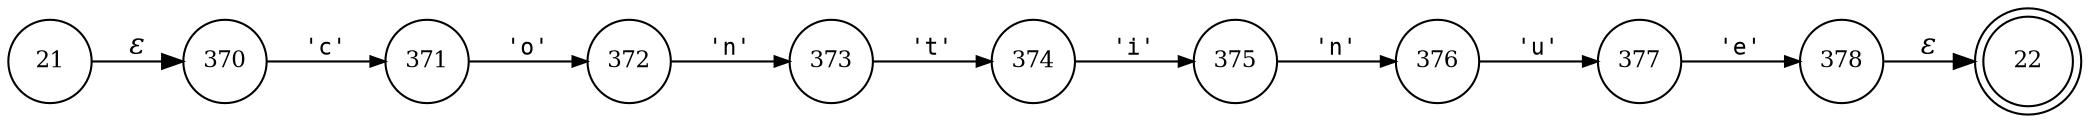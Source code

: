digraph ATN {
rankdir=LR;
s22[fontsize=11, label="22", shape=doublecircle, fixedsize=true, width=.6];
s370[fontsize=11,label="370", shape=circle, fixedsize=true, width=.55, peripheries=1];
s371[fontsize=11,label="371", shape=circle, fixedsize=true, width=.55, peripheries=1];
s372[fontsize=11,label="372", shape=circle, fixedsize=true, width=.55, peripheries=1];
s21[fontsize=11,label="21", shape=circle, fixedsize=true, width=.55, peripheries=1];
s373[fontsize=11,label="373", shape=circle, fixedsize=true, width=.55, peripheries=1];
s374[fontsize=11,label="374", shape=circle, fixedsize=true, width=.55, peripheries=1];
s375[fontsize=11,label="375", shape=circle, fixedsize=true, width=.55, peripheries=1];
s376[fontsize=11,label="376", shape=circle, fixedsize=true, width=.55, peripheries=1];
s377[fontsize=11,label="377", shape=circle, fixedsize=true, width=.55, peripheries=1];
s378[fontsize=11,label="378", shape=circle, fixedsize=true, width=.55, peripheries=1];
s21 -> s370 [fontname="Times-Italic", label="&epsilon;"];
s370 -> s371 [fontsize=11, fontname="Courier", arrowsize=.7, label = "'c'", arrowhead = normal];
s371 -> s372 [fontsize=11, fontname="Courier", arrowsize=.7, label = "'o'", arrowhead = normal];
s372 -> s373 [fontsize=11, fontname="Courier", arrowsize=.7, label = "'n'", arrowhead = normal];
s373 -> s374 [fontsize=11, fontname="Courier", arrowsize=.7, label = "'t'", arrowhead = normal];
s374 -> s375 [fontsize=11, fontname="Courier", arrowsize=.7, label = "'i'", arrowhead = normal];
s375 -> s376 [fontsize=11, fontname="Courier", arrowsize=.7, label = "'n'", arrowhead = normal];
s376 -> s377 [fontsize=11, fontname="Courier", arrowsize=.7, label = "'u'", arrowhead = normal];
s377 -> s378 [fontsize=11, fontname="Courier", arrowsize=.7, label = "'e'", arrowhead = normal];
s378 -> s22 [fontname="Times-Italic", label="&epsilon;"];
}